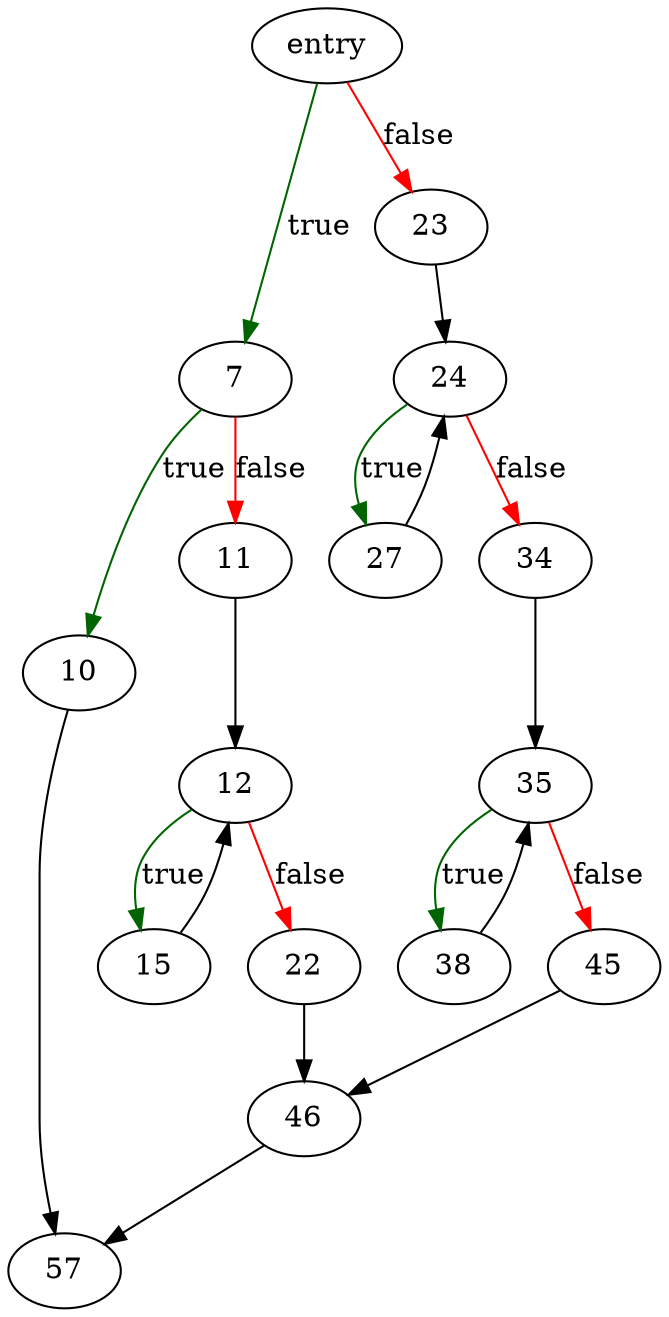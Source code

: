 digraph "sqlite3LogEst" {
	// Node definitions.
	1 [label=entry];
	7;
	10;
	11;
	12;
	15;
	22;
	23;
	24;
	27;
	34;
	35;
	38;
	45;
	46;
	57;

	// Edge definitions.
	1 -> 7 [
		color=darkgreen
		label=true
	];
	1 -> 23 [
		color=red
		label=false
	];
	7 -> 10 [
		color=darkgreen
		label=true
	];
	7 -> 11 [
		color=red
		label=false
	];
	10 -> 57;
	11 -> 12;
	12 -> 15 [
		color=darkgreen
		label=true
	];
	12 -> 22 [
		color=red
		label=false
	];
	15 -> 12;
	22 -> 46;
	23 -> 24;
	24 -> 27 [
		color=darkgreen
		label=true
	];
	24 -> 34 [
		color=red
		label=false
	];
	27 -> 24;
	34 -> 35;
	35 -> 38 [
		color=darkgreen
		label=true
	];
	35 -> 45 [
		color=red
		label=false
	];
	38 -> 35;
	45 -> 46;
	46 -> 57;
}